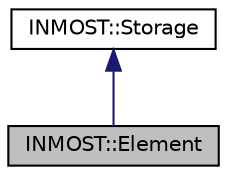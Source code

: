 digraph "INMOST::Element"
{
  edge [fontname="Helvetica",fontsize="10",labelfontname="Helvetica",labelfontsize="10"];
  node [fontname="Helvetica",fontsize="10",shape=record];
  Node1 [label="INMOST::Element",height=0.2,width=0.4,color="black", fillcolor="grey75", style="filled" fontcolor="black"];
  Node2 -> Node1 [dir="back",color="midnightblue",fontsize="10",style="solid",fontname="Helvetica"];
  Node2 [label="INMOST::Storage",height=0.2,width=0.4,color="black", fillcolor="white", style="filled",URL="$classINMOST_1_1Storage.html",tooltip="Base class for Mesh, Element, and ElementSet classes. "];
}
